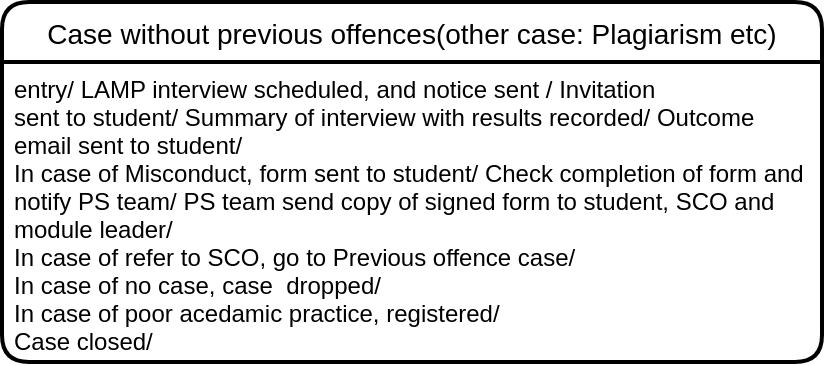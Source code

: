 <mxfile version="14.4.3" type="github">
  <diagram id="NuPxoShEqKTGZbRCdkvH" name="Page-1">
    <mxGraphModel dx="898" dy="511" grid="1" gridSize="10" guides="1" tooltips="1" connect="1" arrows="1" fold="1" page="1" pageScale="1" pageWidth="827" pageHeight="1169" math="0" shadow="0">
      <root>
        <mxCell id="0" />
        <mxCell id="1" parent="0" />
        <mxCell id="1qNiBlnkZxesxlHWpWdD-1" value="Case without previous offences(other case: Plagiarism etc)" style="swimlane;childLayout=stackLayout;horizontal=1;startSize=30;horizontalStack=0;rounded=1;fontSize=14;fontStyle=0;strokeWidth=2;resizeParent=0;resizeLast=1;shadow=0;dashed=0;align=center;" vertex="1" parent="1">
          <mxGeometry x="180" y="80" width="410" height="180" as="geometry" />
        </mxCell>
        <mxCell id="1qNiBlnkZxesxlHWpWdD-2" value="entry/ LAMP interview scheduled, and notice sent / Invitation &#xa;sent to student/ Summary of interview with results recorded/ Outcome &#xa;email sent to student/  &#xa;In case of Misconduct, form sent to student/ Check completion of form and&#xa;notify PS team/ PS team send copy of signed form to student, SCO and &#xa;module leader/&#xa;In case of refer to SCO, go to Previous offence case/&#xa;In case of no case, case  dropped/&#xa;In case of poor acedamic practice, registered/&#xa;Case closed/ &#xa;" style="align=left;strokeColor=none;fillColor=none;spacingLeft=4;fontSize=12;verticalAlign=top;resizable=0;rotatable=0;part=1;" vertex="1" parent="1qNiBlnkZxesxlHWpWdD-1">
          <mxGeometry y="30" width="410" height="150" as="geometry" />
        </mxCell>
      </root>
    </mxGraphModel>
  </diagram>
</mxfile>
